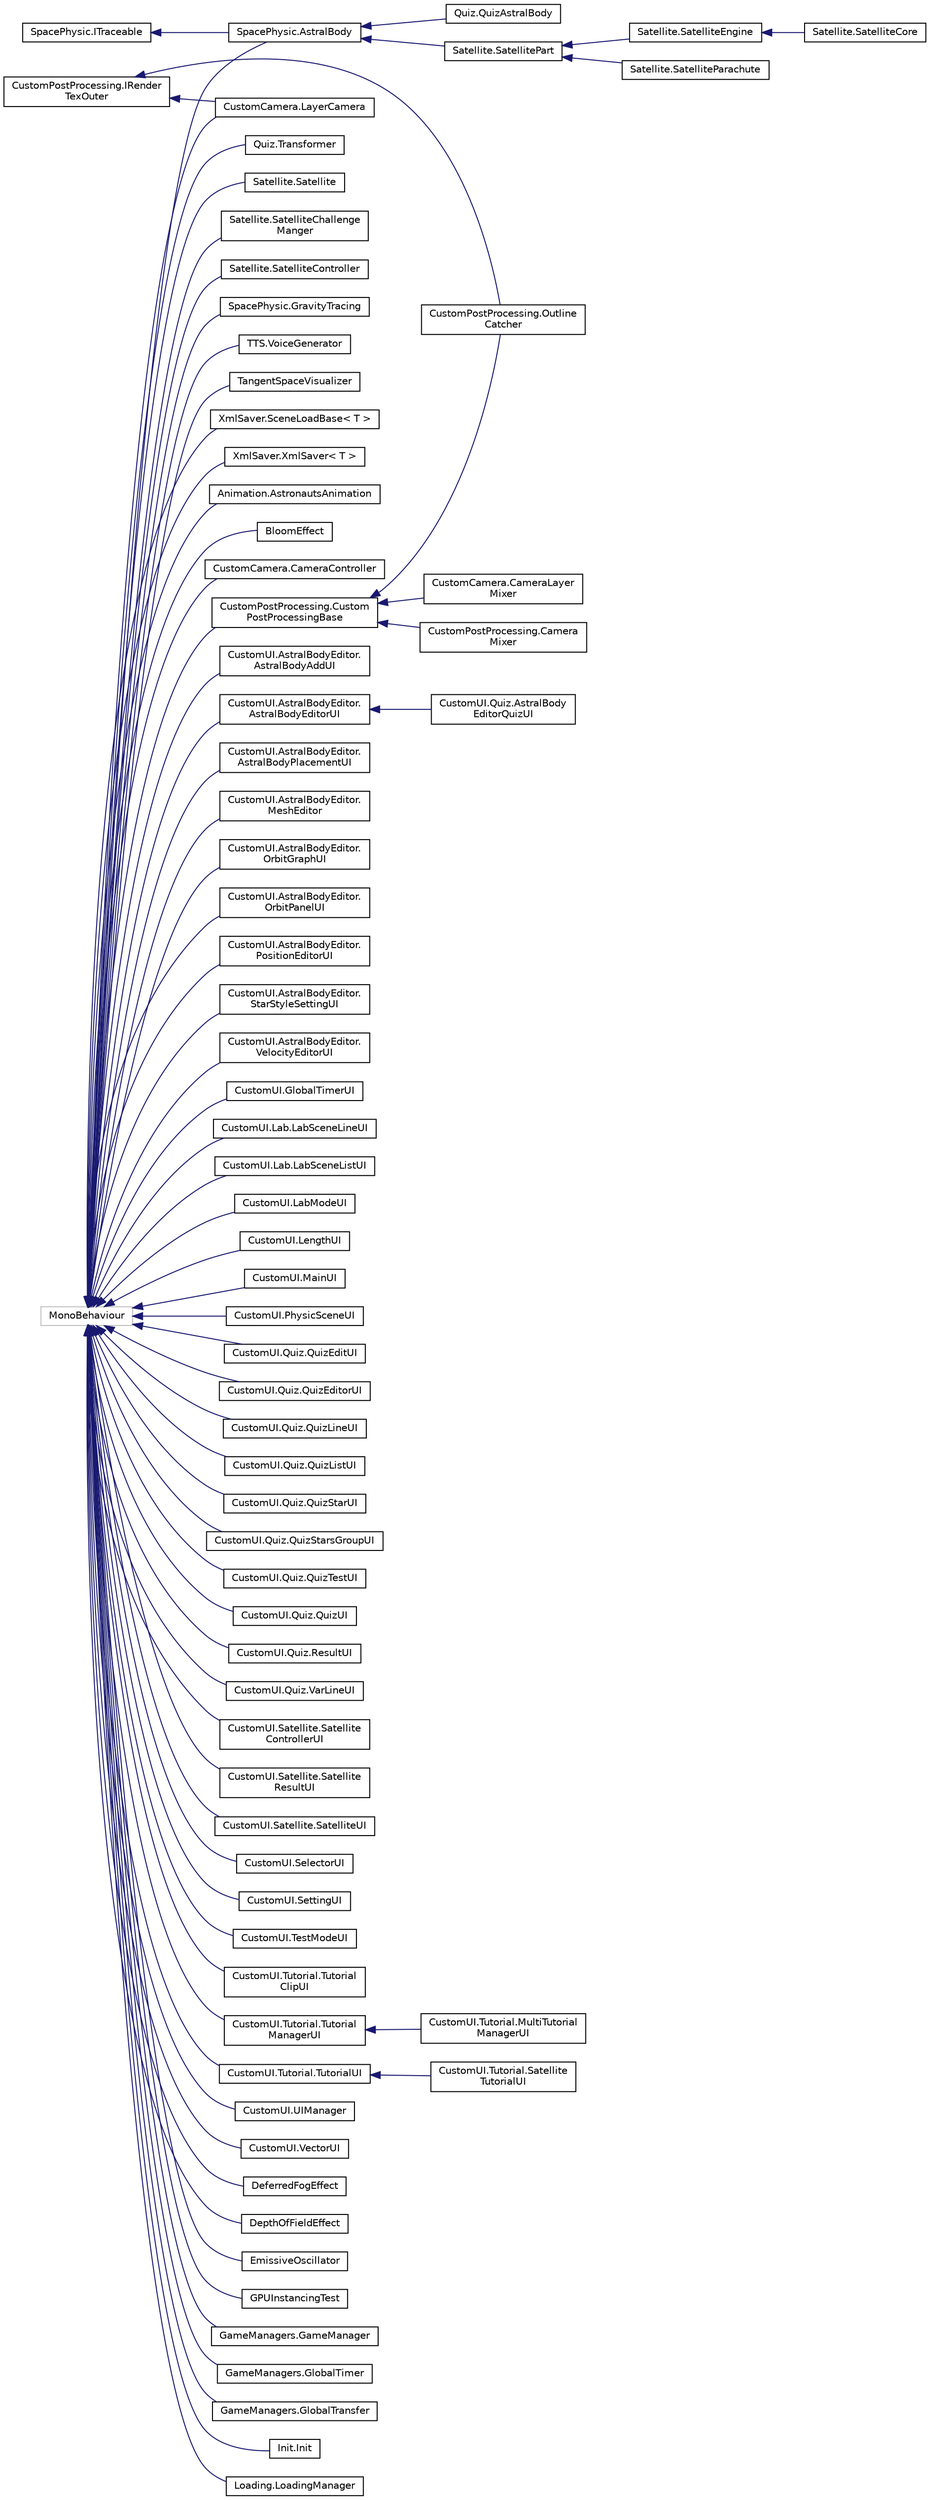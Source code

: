 digraph "类继承关系图"
{
 // INTERACTIVE_SVG=YES
 // LATEX_PDF_SIZE
  edge [fontname="Helvetica",fontsize="10",labelfontname="Helvetica",labelfontsize="10"];
  node [fontname="Helvetica",fontsize="10",shape=record];
  rankdir="LR";
  Node0 [label="CustomPostProcessing.IRender\lTexOuter",height=0.2,width=0.4,color="black", fillcolor="white", style="filled",URL="$interface_custom_post_processing_1_1_i_render_tex_outer.html",tooltip="RenderTexture输出接口"];
  Node0 -> Node1 [dir="back",color="midnightblue",fontsize="10",style="solid",fontname="Helvetica"];
  Node1 [label="CustomCamera.LayerCamera",height=0.2,width=0.4,color="black", fillcolor="white", style="filled",URL="$class_custom_camera_1_1_layer_camera.html",tooltip="层级相机管理"];
  Node0 -> Node2 [dir="back",color="midnightblue",fontsize="10",style="solid",fontname="Helvetica"];
  Node2 [label="CustomPostProcessing.Outline\lCatcher",height=0.2,width=0.4,color="black", fillcolor="white", style="filled",URL="$class_custom_post_processing_1_1_outline_catcher.html",tooltip="描边抓取"];
  Node15 [label="SpacePhysic.ITraceable",height=0.2,width=0.4,color="black", fillcolor="white", style="filled",URL="$interface_space_physic_1_1_i_traceable.html",tooltip="可追踪接口"];
  Node15 -> Node16 [dir="back",color="midnightblue",fontsize="10",style="solid",fontname="Helvetica"];
  Node16 [label="SpacePhysic.AstralBody",height=0.2,width=0.4,color="black", fillcolor="white", style="filled",URL="$class_space_physic_1_1_astral_body.html",tooltip="星体物理实体"];
  Node16 -> Node17 [dir="back",color="midnightblue",fontsize="10",style="solid",fontname="Helvetica"];
  Node17 [label="Quiz.QuizAstralBody",height=0.2,width=0.4,color="black", fillcolor="white", style="filled",URL="$class_quiz_1_1_quiz_astral_body.html",tooltip="问题中的星体"];
  Node16 -> Node18 [dir="back",color="midnightblue",fontsize="10",style="solid",fontname="Helvetica"];
  Node18 [label="Satellite.SatellitePart",height=0.2,width=0.4,color="black", fillcolor="white", style="filled",URL="$class_satellite_1_1_satellite_part.html",tooltip="卫星部件"];
  Node18 -> Node19 [dir="back",color="midnightblue",fontsize="10",style="solid",fontname="Helvetica"];
  Node19 [label="Satellite.SatelliteEngine",height=0.2,width=0.4,color="black", fillcolor="white", style="filled",URL="$class_satellite_1_1_satellite_engine.html",tooltip="卫星引擎"];
  Node19 -> Node20 [dir="back",color="midnightblue",fontsize="10",style="solid",fontname="Helvetica"];
  Node20 [label="Satellite.SatelliteCore",height=0.2,width=0.4,color="black", fillcolor="white", style="filled",URL="$class_satellite_1_1_satellite_core.html",tooltip="卫星核心"];
  Node18 -> Node21 [dir="back",color="midnightblue",fontsize="10",style="solid",fontname="Helvetica"];
  Node21 [label="Satellite.SatelliteParachute",height=0.2,width=0.4,color="black", fillcolor="white", style="filled",URL="$class_satellite_1_1_satellite_parachute.html",tooltip="卫星降落伞"];
  Node22 [label="MonoBehaviour",height=0.2,width=0.4,color="grey75", fillcolor="white", style="filled",tooltip=" "];
  Node22 -> Node23 [dir="back",color="midnightblue",fontsize="10",style="solid",fontname="Helvetica"];
  Node23 [label="Animation.AstronautsAnimation",height=0.2,width=0.4,color="black", fillcolor="white", style="filled",URL="$class_animation_1_1_astronauts_animation.html",tooltip="宇航员动画机"];
  Node22 -> Node24 [dir="back",color="midnightblue",fontsize="10",style="solid",fontname="Helvetica"];
  Node24 [label="BloomEffect",height=0.2,width=0.4,color="black", fillcolor="white", style="filled",URL="$class_bloom_effect.html",tooltip=" "];
  Node22 -> Node25 [dir="back",color="midnightblue",fontsize="10",style="solid",fontname="Helvetica"];
  Node25 [label="CustomCamera.CameraController",height=0.2,width=0.4,color="black", fillcolor="white", style="filled",URL="$class_custom_camera_1_1_camera_controller.html",tooltip="相机控制"];
  Node22 -> Node1 [dir="back",color="midnightblue",fontsize="10",style="solid",fontname="Helvetica"];
  Node22 -> Node26 [dir="back",color="midnightblue",fontsize="10",style="solid",fontname="Helvetica"];
  Node26 [label="CustomPostProcessing.Custom\lPostProcessingBase",height=0.2,width=0.4,color="black", fillcolor="white", style="filled",URL="$class_custom_post_processing_1_1_custom_post_processing_base.html",tooltip="自定义后处理"];
  Node26 -> Node27 [dir="back",color="midnightblue",fontsize="10",style="solid",fontname="Helvetica"];
  Node27 [label="CustomCamera.CameraLayer\lMixer",height=0.2,width=0.4,color="black", fillcolor="white", style="filled",URL="$class_custom_camera_1_1_camera_layer_mixer.html",tooltip="相机图像混合"];
  Node26 -> Node28 [dir="back",color="midnightblue",fontsize="10",style="solid",fontname="Helvetica"];
  Node28 [label="CustomPostProcessing.Camera\lMixer",height=0.2,width=0.4,color="black", fillcolor="white", style="filled",URL="$class_custom_post_processing_1_1_camera_mixer.html",tooltip="相机输出混合"];
  Node26 -> Node2 [dir="back",color="midnightblue",fontsize="10",style="solid",fontname="Helvetica"];
  Node22 -> Node29 [dir="back",color="midnightblue",fontsize="10",style="solid",fontname="Helvetica"];
  Node29 [label="CustomUI.AstralBodyEditor.\lAstralBodyAddUI",height=0.2,width=0.4,color="black", fillcolor="white", style="filled",URL="$class_custom_u_i_1_1_astral_body_editor_1_1_astral_body_add_u_i.html",tooltip=" "];
  Node22 -> Node30 [dir="back",color="midnightblue",fontsize="10",style="solid",fontname="Helvetica"];
  Node30 [label="CustomUI.AstralBodyEditor.\lAstralBodyEditorUI",height=0.2,width=0.4,color="black", fillcolor="white", style="filled",URL="$class_custom_u_i_1_1_astral_body_editor_1_1_astral_body_editor_u_i.html",tooltip=" "];
  Node30 -> Node31 [dir="back",color="midnightblue",fontsize="10",style="solid",fontname="Helvetica"];
  Node31 [label="CustomUI.Quiz.AstralBody\lEditorQuizUI",height=0.2,width=0.4,color="black", fillcolor="white", style="filled",URL="$class_custom_u_i_1_1_quiz_1_1_astral_body_editor_quiz_u_i.html",tooltip=" "];
  Node22 -> Node32 [dir="back",color="midnightblue",fontsize="10",style="solid",fontname="Helvetica"];
  Node32 [label="CustomUI.AstralBodyEditor.\lAstralBodyPlacementUI",height=0.2,width=0.4,color="black", fillcolor="white", style="filled",URL="$class_custom_u_i_1_1_astral_body_editor_1_1_astral_body_placement_u_i.html",tooltip=" "];
  Node22 -> Node33 [dir="back",color="midnightblue",fontsize="10",style="solid",fontname="Helvetica"];
  Node33 [label="CustomUI.AstralBodyEditor.\lMeshEditor",height=0.2,width=0.4,color="black", fillcolor="white", style="filled",URL="$class_custom_u_i_1_1_astral_body_editor_1_1_mesh_editor.html",tooltip=" "];
  Node22 -> Node34 [dir="back",color="midnightblue",fontsize="10",style="solid",fontname="Helvetica"];
  Node34 [label="CustomUI.AstralBodyEditor.\lOrbitGraphUI",height=0.2,width=0.4,color="black", fillcolor="white", style="filled",URL="$class_custom_u_i_1_1_astral_body_editor_1_1_orbit_graph_u_i.html",tooltip=" "];
  Node22 -> Node35 [dir="back",color="midnightblue",fontsize="10",style="solid",fontname="Helvetica"];
  Node35 [label="CustomUI.AstralBodyEditor.\lOrbitPanelUI",height=0.2,width=0.4,color="black", fillcolor="white", style="filled",URL="$class_custom_u_i_1_1_astral_body_editor_1_1_orbit_panel_u_i.html",tooltip=" "];
  Node22 -> Node36 [dir="back",color="midnightblue",fontsize="10",style="solid",fontname="Helvetica"];
  Node36 [label="CustomUI.AstralBodyEditor.\lPositionEditorUI",height=0.2,width=0.4,color="black", fillcolor="white", style="filled",URL="$class_custom_u_i_1_1_astral_body_editor_1_1_position_editor_u_i.html",tooltip=" "];
  Node22 -> Node37 [dir="back",color="midnightblue",fontsize="10",style="solid",fontname="Helvetica"];
  Node37 [label="CustomUI.AstralBodyEditor.\lStarStyleSettingUI",height=0.2,width=0.4,color="black", fillcolor="white", style="filled",URL="$class_custom_u_i_1_1_astral_body_editor_1_1_star_style_setting_u_i.html",tooltip=" "];
  Node22 -> Node38 [dir="back",color="midnightblue",fontsize="10",style="solid",fontname="Helvetica"];
  Node38 [label="CustomUI.AstralBodyEditor.\lVelocityEditorUI",height=0.2,width=0.4,color="black", fillcolor="white", style="filled",URL="$class_custom_u_i_1_1_astral_body_editor_1_1_velocity_editor_u_i.html",tooltip=" "];
  Node22 -> Node39 [dir="back",color="midnightblue",fontsize="10",style="solid",fontname="Helvetica"];
  Node39 [label="CustomUI.GlobalTimerUI",height=0.2,width=0.4,color="black", fillcolor="white", style="filled",URL="$class_custom_u_i_1_1_global_timer_u_i.html",tooltip=" "];
  Node22 -> Node40 [dir="back",color="midnightblue",fontsize="10",style="solid",fontname="Helvetica"];
  Node40 [label="CustomUI.Lab.LabSceneLineUI",height=0.2,width=0.4,color="black", fillcolor="white", style="filled",URL="$class_custom_u_i_1_1_lab_1_1_lab_scene_line_u_i.html",tooltip=" "];
  Node22 -> Node41 [dir="back",color="midnightblue",fontsize="10",style="solid",fontname="Helvetica"];
  Node41 [label="CustomUI.Lab.LabSceneListUI",height=0.2,width=0.4,color="black", fillcolor="white", style="filled",URL="$class_custom_u_i_1_1_lab_1_1_lab_scene_list_u_i.html",tooltip=" "];
  Node22 -> Node42 [dir="back",color="midnightblue",fontsize="10",style="solid",fontname="Helvetica"];
  Node42 [label="CustomUI.LabModeUI",height=0.2,width=0.4,color="black", fillcolor="white", style="filled",URL="$class_custom_u_i_1_1_lab_mode_u_i.html",tooltip=" "];
  Node22 -> Node43 [dir="back",color="midnightblue",fontsize="10",style="solid",fontname="Helvetica"];
  Node43 [label="CustomUI.LengthUI",height=0.2,width=0.4,color="black", fillcolor="white", style="filled",URL="$class_custom_u_i_1_1_length_u_i.html",tooltip=" "];
  Node22 -> Node44 [dir="back",color="midnightblue",fontsize="10",style="solid",fontname="Helvetica"];
  Node44 [label="CustomUI.MainUI",height=0.2,width=0.4,color="black", fillcolor="white", style="filled",URL="$class_custom_u_i_1_1_main_u_i.html",tooltip=" "];
  Node22 -> Node45 [dir="back",color="midnightblue",fontsize="10",style="solid",fontname="Helvetica"];
  Node45 [label="CustomUI.PhysicSceneUI",height=0.2,width=0.4,color="black", fillcolor="white", style="filled",URL="$class_custom_u_i_1_1_physic_scene_u_i.html",tooltip=" "];
  Node22 -> Node46 [dir="back",color="midnightblue",fontsize="10",style="solid",fontname="Helvetica"];
  Node46 [label="CustomUI.Quiz.QuizEditUI",height=0.2,width=0.4,color="black", fillcolor="white", style="filled",URL="$class_custom_u_i_1_1_quiz_1_1_quiz_edit_u_i.html",tooltip=" "];
  Node22 -> Node47 [dir="back",color="midnightblue",fontsize="10",style="solid",fontname="Helvetica"];
  Node47 [label="CustomUI.Quiz.QuizEditorUI",height=0.2,width=0.4,color="black", fillcolor="white", style="filled",URL="$class_custom_u_i_1_1_quiz_1_1_quiz_editor_u_i.html",tooltip=" "];
  Node22 -> Node48 [dir="back",color="midnightblue",fontsize="10",style="solid",fontname="Helvetica"];
  Node48 [label="CustomUI.Quiz.QuizLineUI",height=0.2,width=0.4,color="black", fillcolor="white", style="filled",URL="$class_custom_u_i_1_1_quiz_1_1_quiz_line_u_i.html",tooltip=" "];
  Node22 -> Node49 [dir="back",color="midnightblue",fontsize="10",style="solid",fontname="Helvetica"];
  Node49 [label="CustomUI.Quiz.QuizListUI",height=0.2,width=0.4,color="black", fillcolor="white", style="filled",URL="$class_custom_u_i_1_1_quiz_1_1_quiz_list_u_i.html",tooltip=" "];
  Node22 -> Node50 [dir="back",color="midnightblue",fontsize="10",style="solid",fontname="Helvetica"];
  Node50 [label="CustomUI.Quiz.QuizStarUI",height=0.2,width=0.4,color="black", fillcolor="white", style="filled",URL="$class_custom_u_i_1_1_quiz_1_1_quiz_star_u_i.html",tooltip=" "];
  Node22 -> Node51 [dir="back",color="midnightblue",fontsize="10",style="solid",fontname="Helvetica"];
  Node51 [label="CustomUI.Quiz.QuizStarsGroupUI",height=0.2,width=0.4,color="black", fillcolor="white", style="filled",URL="$class_custom_u_i_1_1_quiz_1_1_quiz_stars_group_u_i.html",tooltip=" "];
  Node22 -> Node52 [dir="back",color="midnightblue",fontsize="10",style="solid",fontname="Helvetica"];
  Node52 [label="CustomUI.Quiz.QuizTestUI",height=0.2,width=0.4,color="black", fillcolor="white", style="filled",URL="$class_custom_u_i_1_1_quiz_1_1_quiz_test_u_i.html",tooltip=" "];
  Node22 -> Node53 [dir="back",color="midnightblue",fontsize="10",style="solid",fontname="Helvetica"];
  Node53 [label="CustomUI.Quiz.QuizUI",height=0.2,width=0.4,color="black", fillcolor="white", style="filled",URL="$class_custom_u_i_1_1_quiz_1_1_quiz_u_i.html",tooltip=" "];
  Node22 -> Node54 [dir="back",color="midnightblue",fontsize="10",style="solid",fontname="Helvetica"];
  Node54 [label="CustomUI.Quiz.ResultUI",height=0.2,width=0.4,color="black", fillcolor="white", style="filled",URL="$class_custom_u_i_1_1_quiz_1_1_result_u_i.html",tooltip=" "];
  Node22 -> Node55 [dir="back",color="midnightblue",fontsize="10",style="solid",fontname="Helvetica"];
  Node55 [label="CustomUI.Quiz.VarLineUI",height=0.2,width=0.4,color="black", fillcolor="white", style="filled",URL="$class_custom_u_i_1_1_quiz_1_1_var_line_u_i.html",tooltip=" "];
  Node22 -> Node56 [dir="back",color="midnightblue",fontsize="10",style="solid",fontname="Helvetica"];
  Node56 [label="CustomUI.Satellite.Satellite\lControllerUI",height=0.2,width=0.4,color="black", fillcolor="white", style="filled",URL="$class_custom_u_i_1_1_satellite_1_1_satellite_controller_u_i.html",tooltip=" "];
  Node22 -> Node57 [dir="back",color="midnightblue",fontsize="10",style="solid",fontname="Helvetica"];
  Node57 [label="CustomUI.Satellite.Satellite\lResultUI",height=0.2,width=0.4,color="black", fillcolor="white", style="filled",URL="$class_custom_u_i_1_1_satellite_1_1_satellite_result_u_i.html",tooltip=" "];
  Node22 -> Node58 [dir="back",color="midnightblue",fontsize="10",style="solid",fontname="Helvetica"];
  Node58 [label="CustomUI.Satellite.SatelliteUI",height=0.2,width=0.4,color="black", fillcolor="white", style="filled",URL="$class_custom_u_i_1_1_satellite_1_1_satellite_u_i.html",tooltip=" "];
  Node22 -> Node59 [dir="back",color="midnightblue",fontsize="10",style="solid",fontname="Helvetica"];
  Node59 [label="CustomUI.SelectorUI",height=0.2,width=0.4,color="black", fillcolor="white", style="filled",URL="$class_custom_u_i_1_1_selector_u_i.html",tooltip=" "];
  Node22 -> Node60 [dir="back",color="midnightblue",fontsize="10",style="solid",fontname="Helvetica"];
  Node60 [label="CustomUI.SettingUI",height=0.2,width=0.4,color="black", fillcolor="white", style="filled",URL="$class_custom_u_i_1_1_setting_u_i.html",tooltip=" "];
  Node22 -> Node61 [dir="back",color="midnightblue",fontsize="10",style="solid",fontname="Helvetica"];
  Node61 [label="CustomUI.TestModeUI",height=0.2,width=0.4,color="black", fillcolor="white", style="filled",URL="$class_custom_u_i_1_1_test_mode_u_i.html",tooltip=" "];
  Node22 -> Node62 [dir="back",color="midnightblue",fontsize="10",style="solid",fontname="Helvetica"];
  Node62 [label="CustomUI.Tutorial.Tutorial\lClipUI",height=0.2,width=0.4,color="black", fillcolor="white", style="filled",URL="$class_custom_u_i_1_1_tutorial_1_1_tutorial_clip_u_i.html",tooltip=" "];
  Node22 -> Node63 [dir="back",color="midnightblue",fontsize="10",style="solid",fontname="Helvetica"];
  Node63 [label="CustomUI.Tutorial.Tutorial\lManagerUI",height=0.2,width=0.4,color="black", fillcolor="white", style="filled",URL="$class_custom_u_i_1_1_tutorial_1_1_tutorial_manager_u_i.html",tooltip=" "];
  Node63 -> Node64 [dir="back",color="midnightblue",fontsize="10",style="solid",fontname="Helvetica"];
  Node64 [label="CustomUI.Tutorial.MultiTutorial\lManagerUI",height=0.2,width=0.4,color="black", fillcolor="white", style="filled",URL="$class_custom_u_i_1_1_tutorial_1_1_multi_tutorial_manager_u_i.html",tooltip=" "];
  Node22 -> Node65 [dir="back",color="midnightblue",fontsize="10",style="solid",fontname="Helvetica"];
  Node65 [label="CustomUI.Tutorial.TutorialUI",height=0.2,width=0.4,color="black", fillcolor="white", style="filled",URL="$class_custom_u_i_1_1_tutorial_1_1_tutorial_u_i.html",tooltip=" "];
  Node65 -> Node66 [dir="back",color="midnightblue",fontsize="10",style="solid",fontname="Helvetica"];
  Node66 [label="CustomUI.Tutorial.Satellite\lTutorialUI",height=0.2,width=0.4,color="black", fillcolor="white", style="filled",URL="$class_custom_u_i_1_1_tutorial_1_1_satellite_tutorial_u_i.html",tooltip=" "];
  Node22 -> Node67 [dir="back",color="midnightblue",fontsize="10",style="solid",fontname="Helvetica"];
  Node67 [label="CustomUI.UIManager",height=0.2,width=0.4,color="black", fillcolor="white", style="filled",URL="$class_custom_u_i_1_1_u_i_manager.html",tooltip=" "];
  Node22 -> Node68 [dir="back",color="midnightblue",fontsize="10",style="solid",fontname="Helvetica"];
  Node68 [label="CustomUI.VectorUI",height=0.2,width=0.4,color="black", fillcolor="white", style="filled",URL="$class_custom_u_i_1_1_vector_u_i.html",tooltip=" "];
  Node22 -> Node69 [dir="back",color="midnightblue",fontsize="10",style="solid",fontname="Helvetica"];
  Node69 [label="DeferredFogEffect",height=0.2,width=0.4,color="black", fillcolor="white", style="filled",URL="$class_deferred_fog_effect.html",tooltip=" "];
  Node22 -> Node70 [dir="back",color="midnightblue",fontsize="10",style="solid",fontname="Helvetica"];
  Node70 [label="DepthOfFieldEffect",height=0.2,width=0.4,color="black", fillcolor="white", style="filled",URL="$class_depth_of_field_effect.html",tooltip=" "];
  Node22 -> Node71 [dir="back",color="midnightblue",fontsize="10",style="solid",fontname="Helvetica"];
  Node71 [label="EmissiveOscillator",height=0.2,width=0.4,color="black", fillcolor="white", style="filled",URL="$class_emissive_oscillator.html",tooltip=" "];
  Node22 -> Node72 [dir="back",color="midnightblue",fontsize="10",style="solid",fontname="Helvetica"];
  Node72 [label="GPUInstancingTest",height=0.2,width=0.4,color="black", fillcolor="white", style="filled",URL="$class_g_p_u_instancing_test.html",tooltip=" "];
  Node22 -> Node73 [dir="back",color="midnightblue",fontsize="10",style="solid",fontname="Helvetica"];
  Node73 [label="GameManagers.GameManager",height=0.2,width=0.4,color="black", fillcolor="white", style="filled",URL="$class_game_managers_1_1_game_manager.html",tooltip="全局管理"];
  Node22 -> Node74 [dir="back",color="midnightblue",fontsize="10",style="solid",fontname="Helvetica"];
  Node74 [label="GameManagers.GlobalTimer",height=0.2,width=0.4,color="black", fillcolor="white", style="filled",URL="$class_game_managers_1_1_global_timer.html",tooltip="全局计时器"];
  Node22 -> Node75 [dir="back",color="midnightblue",fontsize="10",style="solid",fontname="Helvetica"];
  Node75 [label="GameManagers.GlobalTransfer",height=0.2,width=0.4,color="black", fillcolor="white", style="filled",URL="$class_game_managers_1_1_global_transfer.html",tooltip="全局信息传递"];
  Node22 -> Node76 [dir="back",color="midnightblue",fontsize="10",style="solid",fontname="Helvetica"];
  Node76 [label="Init.Init",height=0.2,width=0.4,color="black", fillcolor="white", style="filled",URL="$class_init_1_1_init.html",tooltip="Init场景管理"];
  Node22 -> Node77 [dir="back",color="midnightblue",fontsize="10",style="solid",fontname="Helvetica"];
  Node77 [label="Loading.LoadingManager",height=0.2,width=0.4,color="black", fillcolor="white", style="filled",URL="$class_loading_1_1_loading_manager.html",tooltip="加载管理"];
  Node22 -> Node78 [dir="back",color="midnightblue",fontsize="10",style="solid",fontname="Helvetica"];
  Node78 [label="Quiz.Transformer",height=0.2,width=0.4,color="black", fillcolor="white", style="filled",URL="$class_quiz_1_1_transformer.html",tooltip="问题传输（已弃用）"];
  Node22 -> Node79 [dir="back",color="midnightblue",fontsize="10",style="solid",fontname="Helvetica"];
  Node79 [label="Satellite.Satellite",height=0.2,width=0.4,color="black", fillcolor="white", style="filled",URL="$class_satellite_1_1_satellite.html",tooltip="卫星整体"];
  Node22 -> Node80 [dir="back",color="midnightblue",fontsize="10",style="solid",fontname="Helvetica"];
  Node80 [label="Satellite.SatelliteChallenge\lManger",height=0.2,width=0.4,color="black", fillcolor="white", style="filled",URL="$class_satellite_1_1_satellite_challenge_manger.html",tooltip="航天挑战管理"];
  Node22 -> Node81 [dir="back",color="midnightblue",fontsize="10",style="solid",fontname="Helvetica"];
  Node81 [label="Satellite.SatelliteController",height=0.2,width=0.4,color="black", fillcolor="white", style="filled",URL="$class_satellite_1_1_satellite_controller.html",tooltip="卫星控制器"];
  Node22 -> Node16 [dir="back",color="midnightblue",fontsize="10",style="solid",fontname="Helvetica"];
  Node22 -> Node82 [dir="back",color="midnightblue",fontsize="10",style="solid",fontname="Helvetica"];
  Node82 [label="SpacePhysic.GravityTracing",height=0.2,width=0.4,color="black", fillcolor="white", style="filled",URL="$class_space_physic_1_1_gravity_tracing.html",tooltip="引力追踪"];
  Node22 -> Node83 [dir="back",color="midnightblue",fontsize="10",style="solid",fontname="Helvetica"];
  Node83 [label="TTS.VoiceGenerator",height=0.2,width=0.4,color="black", fillcolor="white", style="filled",URL="$class_t_t_s_1_1_voice_generator.html",tooltip="语音合成"];
  Node22 -> Node84 [dir="back",color="midnightblue",fontsize="10",style="solid",fontname="Helvetica"];
  Node84 [label="TangentSpaceVisualizer",height=0.2,width=0.4,color="black", fillcolor="white", style="filled",URL="$class_tangent_space_visualizer.html",tooltip=" "];
  Node22 -> Node85 [dir="back",color="midnightblue",fontsize="10",style="solid",fontname="Helvetica"];
  Node85 [label="XmlSaver.SceneLoadBase\< T \>",height=0.2,width=0.4,color="black", fillcolor="white", style="filled",URL="$class_xml_saver_1_1_scene_load_base.html",tooltip="存档加载管理"];
  Node22 -> Node86 [dir="back",color="midnightblue",fontsize="10",style="solid",fontname="Helvetica"];
  Node86 [label="XmlSaver.XmlSaver\< T \>",height=0.2,width=0.4,color="black", fillcolor="white", style="filled",URL="$class_xml_saver_1_1_xml_saver.html",tooltip="存档保存"];
}
